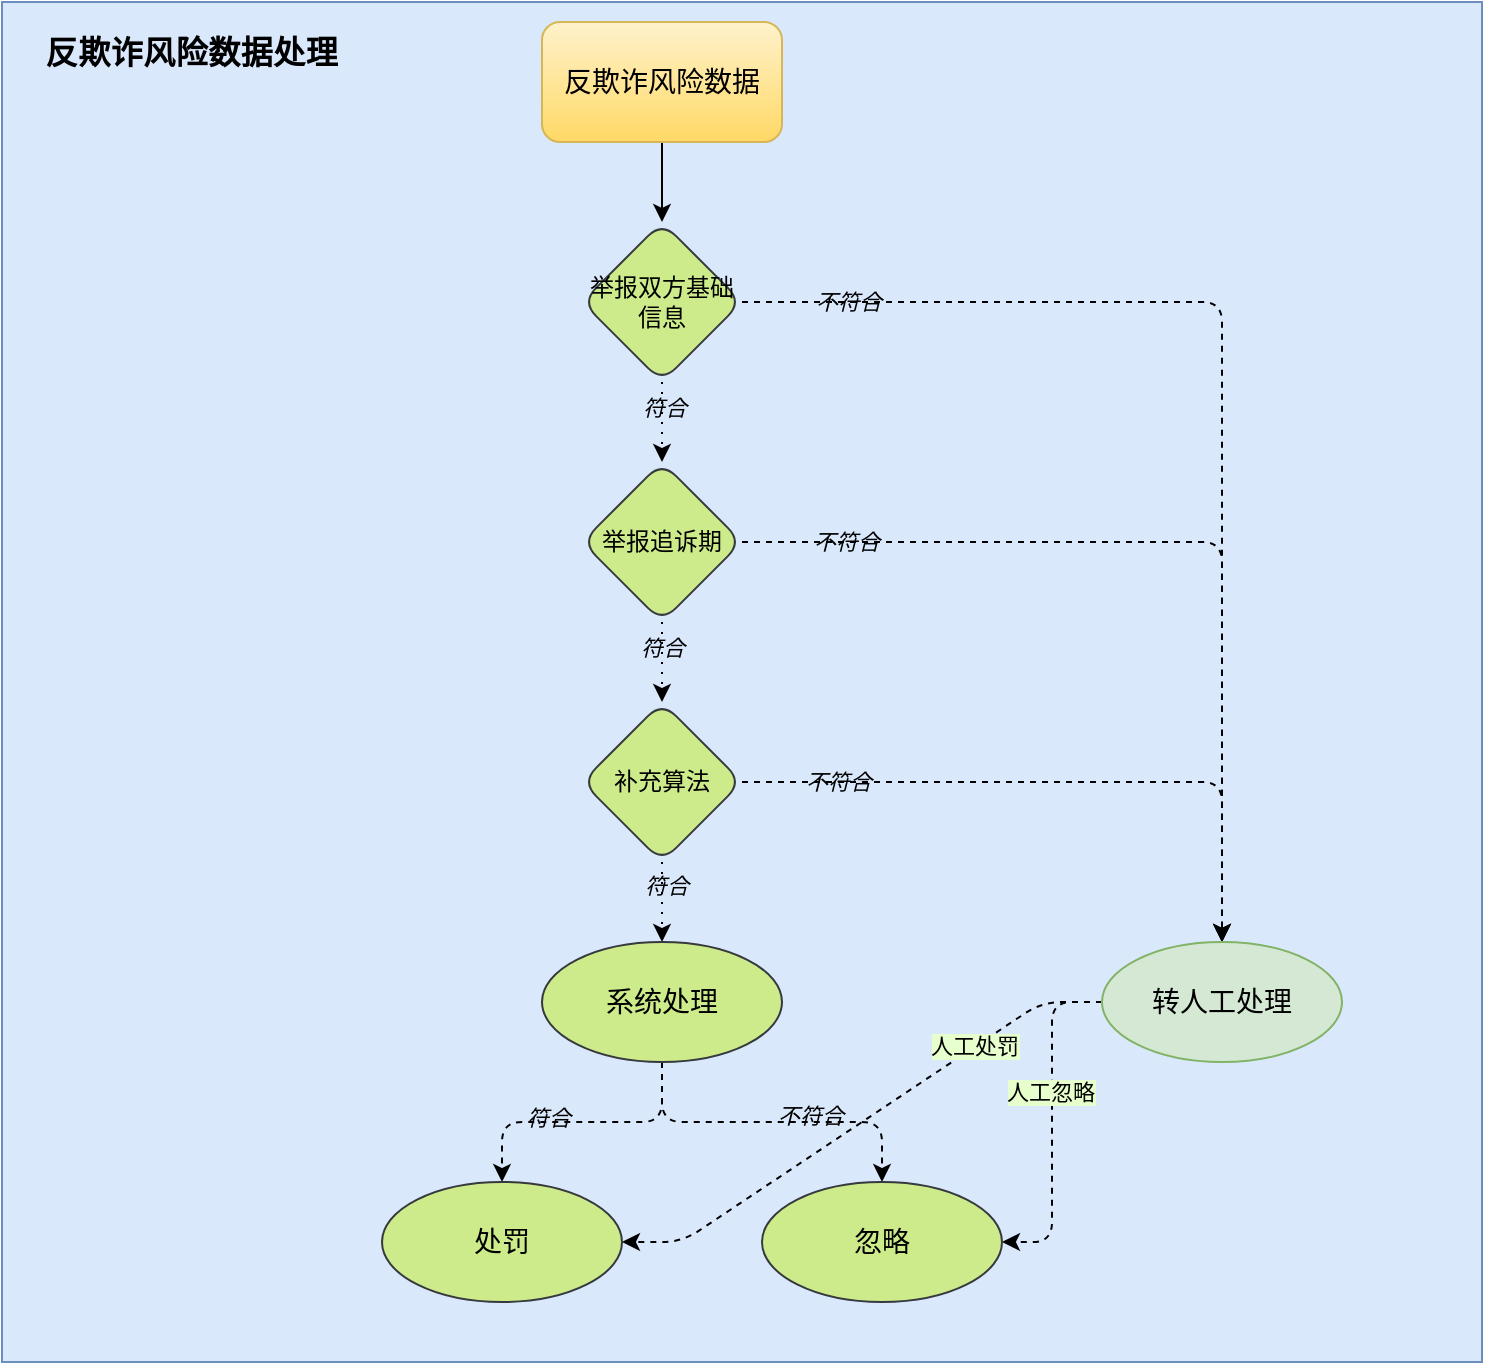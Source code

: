 <mxfile version="16.2.7" type="github">
  <diagram id="K8bH0kipLZ9rEDlnG2lr" name="Page-1">
    <mxGraphModel dx="2258" dy="786" grid="1" gridSize="10" guides="1" tooltips="1" connect="1" arrows="1" fold="1" page="1" pageScale="1" pageWidth="850" pageHeight="1400" math="0" shadow="0">
      <root>
        <mxCell id="0" />
        <mxCell id="1" parent="0" />
        <mxCell id="Bgl1Vfubp7OZOoUCv1JT-1" value="" style="text;html=1;strokeColor=#6c8ebf;fillColor=#dae8fc;align=left;verticalAlign=top;whiteSpace=wrap;fontSize=14;fontStyle=1" vertex="1" parent="1">
          <mxGeometry x="-810" y="30" width="740" height="680" as="geometry" />
        </mxCell>
        <mxCell id="Bgl1Vfubp7OZOoUCv1JT-9" value="" style="edgeStyle=orthogonalEdgeStyle;rounded=1;orthogonalLoop=1;jettySize=auto;html=1;" edge="1" parent="1" source="Bgl1Vfubp7OZOoUCv1JT-2" target="Bgl1Vfubp7OZOoUCv1JT-8">
          <mxGeometry relative="1" as="geometry" />
        </mxCell>
        <mxCell id="Bgl1Vfubp7OZOoUCv1JT-2" value="&lt;span style=&quot;font-size: 14px&quot;&gt;反欺诈风险数据&lt;/span&gt;" style="rounded=1;whiteSpace=wrap;html=1;fillColor=#fff2cc;gradientColor=#ffd966;strokeColor=#d6b656;" vertex="1" parent="1">
          <mxGeometry x="-540" y="40" width="120" height="60" as="geometry" />
        </mxCell>
        <mxCell id="Bgl1Vfubp7OZOoUCv1JT-11" value="" style="edgeStyle=orthogonalEdgeStyle;rounded=0;orthogonalLoop=1;jettySize=auto;html=1;entryX=0.5;entryY=0;entryDx=0;entryDy=0;dashed=1;dashPattern=1 4;" edge="1" parent="1" source="Bgl1Vfubp7OZOoUCv1JT-8" target="Bgl1Vfubp7OZOoUCv1JT-10">
          <mxGeometry relative="1" as="geometry" />
        </mxCell>
        <mxCell id="Bgl1Vfubp7OZOoUCv1JT-22" value="符合" style="edgeLabel;html=1;align=center;verticalAlign=middle;resizable=0;points=[];labelBackgroundColor=none;fontStyle=2" vertex="1" connectable="0" parent="Bgl1Vfubp7OZOoUCv1JT-11">
          <mxGeometry x="-0.362" y="1" relative="1" as="geometry">
            <mxPoint as="offset" />
          </mxGeometry>
        </mxCell>
        <mxCell id="Bgl1Vfubp7OZOoUCv1JT-19" value="" style="edgeStyle=orthogonalEdgeStyle;rounded=1;orthogonalLoop=1;jettySize=auto;html=1;entryX=0.5;entryY=0;entryDx=0;entryDy=0;labelBackgroundColor=default;dashed=1;" edge="1" parent="1" source="Bgl1Vfubp7OZOoUCv1JT-8" target="Bgl1Vfubp7OZOoUCv1JT-18">
          <mxGeometry relative="1" as="geometry">
            <mxPoint x="-360" y="200" as="targetPoint" />
          </mxGeometry>
        </mxCell>
        <mxCell id="Bgl1Vfubp7OZOoUCv1JT-21" value="不符合" style="edgeLabel;align=center;verticalAlign=middle;resizable=0;points=[];labelBackgroundColor=none;labelBorderColor=none;fontStyle=2;html=1;" vertex="1" connectable="0" parent="Bgl1Vfubp7OZOoUCv1JT-19">
          <mxGeometry x="-0.827" relative="1" as="geometry">
            <mxPoint x="4" as="offset" />
          </mxGeometry>
        </mxCell>
        <mxCell id="Bgl1Vfubp7OZOoUCv1JT-8" value="举报双方基础信息" style="rhombus;whiteSpace=wrap;html=1;rounded=1;fillColor=#cdeb8b;strokeColor=#36393d;" vertex="1" parent="1">
          <mxGeometry x="-520" y="140" width="80" height="80" as="geometry" />
        </mxCell>
        <mxCell id="Bgl1Vfubp7OZOoUCv1JT-13" value="" style="edgeStyle=orthogonalEdgeStyle;rounded=0;orthogonalLoop=1;jettySize=auto;html=1;dashed=1;dashPattern=1 4;" edge="1" parent="1" source="Bgl1Vfubp7OZOoUCv1JT-10" target="Bgl1Vfubp7OZOoUCv1JT-12">
          <mxGeometry relative="1" as="geometry" />
        </mxCell>
        <mxCell id="Bgl1Vfubp7OZOoUCv1JT-23" value="符合" style="edgeLabel;html=1;align=center;verticalAlign=middle;resizable=0;points=[];labelBackgroundColor=none;fontStyle=2" vertex="1" connectable="0" parent="Bgl1Vfubp7OZOoUCv1JT-13">
          <mxGeometry x="-0.382" relative="1" as="geometry">
            <mxPoint as="offset" />
          </mxGeometry>
        </mxCell>
        <mxCell id="Bgl1Vfubp7OZOoUCv1JT-24" value="" style="edgeStyle=orthogonalEdgeStyle;rounded=1;orthogonalLoop=1;jettySize=auto;html=1;entryX=0.5;entryY=0;entryDx=0;entryDy=0;dashed=1;" edge="1" parent="1" source="Bgl1Vfubp7OZOoUCv1JT-10" target="Bgl1Vfubp7OZOoUCv1JT-18">
          <mxGeometry relative="1" as="geometry">
            <mxPoint x="-360" y="300" as="targetPoint" />
          </mxGeometry>
        </mxCell>
        <mxCell id="Bgl1Vfubp7OZOoUCv1JT-25" value="不符合" style="edgeLabel;html=1;align=center;verticalAlign=middle;resizable=0;points=[];labelBackgroundColor=none;fontStyle=2" vertex="1" connectable="0" parent="Bgl1Vfubp7OZOoUCv1JT-24">
          <mxGeometry x="-0.789" y="-3" relative="1" as="geometry">
            <mxPoint x="5" y="-3" as="offset" />
          </mxGeometry>
        </mxCell>
        <mxCell id="Bgl1Vfubp7OZOoUCv1JT-10" value="举报追诉期" style="rhombus;whiteSpace=wrap;html=1;rounded=1;fillColor=#cdeb8b;strokeColor=#36393d;" vertex="1" parent="1">
          <mxGeometry x="-520" y="260" width="80" height="80" as="geometry" />
        </mxCell>
        <mxCell id="Bgl1Vfubp7OZOoUCv1JT-17" value="" style="edgeStyle=orthogonalEdgeStyle;rounded=0;orthogonalLoop=1;jettySize=auto;html=1;dashed=1;dashPattern=1 4;" edge="1" parent="1" source="Bgl1Vfubp7OZOoUCv1JT-12" target="Bgl1Vfubp7OZOoUCv1JT-16">
          <mxGeometry relative="1" as="geometry" />
        </mxCell>
        <mxCell id="Bgl1Vfubp7OZOoUCv1JT-29" value="符合" style="edgeLabel;html=1;align=center;verticalAlign=middle;resizable=0;points=[];labelBackgroundColor=none;fontStyle=2" vertex="1" connectable="0" parent="Bgl1Vfubp7OZOoUCv1JT-17">
          <mxGeometry x="-0.426" y="2" relative="1" as="geometry">
            <mxPoint as="offset" />
          </mxGeometry>
        </mxCell>
        <mxCell id="Bgl1Vfubp7OZOoUCv1JT-26" value="" style="edgeStyle=orthogonalEdgeStyle;rounded=1;orthogonalLoop=1;jettySize=auto;html=1;dashed=1;entryX=0.5;entryY=0;entryDx=0;entryDy=0;" edge="1" parent="1" source="Bgl1Vfubp7OZOoUCv1JT-12" target="Bgl1Vfubp7OZOoUCv1JT-18">
          <mxGeometry relative="1" as="geometry">
            <mxPoint x="-270" y="510" as="targetPoint" />
          </mxGeometry>
        </mxCell>
        <mxCell id="Bgl1Vfubp7OZOoUCv1JT-27" value="不符合" style="edgeLabel;html=1;align=center;verticalAlign=middle;resizable=0;points=[];labelBackgroundColor=none;fontStyle=2" vertex="1" connectable="0" parent="Bgl1Vfubp7OZOoUCv1JT-26">
          <mxGeometry x="-0.708" y="1" relative="1" as="geometry">
            <mxPoint x="1" y="1" as="offset" />
          </mxGeometry>
        </mxCell>
        <mxCell id="Bgl1Vfubp7OZOoUCv1JT-12" value="补充算法" style="rhombus;whiteSpace=wrap;html=1;rounded=1;fillColor=#cdeb8b;strokeColor=#36393d;" vertex="1" parent="1">
          <mxGeometry x="-520" y="380" width="80" height="80" as="geometry" />
        </mxCell>
        <mxCell id="Bgl1Vfubp7OZOoUCv1JT-35" value="" style="edgeStyle=orthogonalEdgeStyle;rounded=1;orthogonalLoop=1;jettySize=auto;html=1;labelBackgroundColor=default;dashed=1;" edge="1" parent="1" source="Bgl1Vfubp7OZOoUCv1JT-16" target="Bgl1Vfubp7OZOoUCv1JT-34">
          <mxGeometry relative="1" as="geometry" />
        </mxCell>
        <mxCell id="Bgl1Vfubp7OZOoUCv1JT-41" value="不符合" style="edgeLabel;html=1;align=center;verticalAlign=middle;resizable=0;points=[];labelBackgroundColor=none;fontStyle=2" vertex="1" connectable="0" parent="Bgl1Vfubp7OZOoUCv1JT-35">
          <mxGeometry x="0.217" y="3" relative="1" as="geometry">
            <mxPoint as="offset" />
          </mxGeometry>
        </mxCell>
        <mxCell id="Bgl1Vfubp7OZOoUCv1JT-37" value="" style="edgeStyle=orthogonalEdgeStyle;rounded=1;orthogonalLoop=1;jettySize=auto;html=1;labelBackgroundColor=default;dashed=1;" edge="1" parent="1" source="Bgl1Vfubp7OZOoUCv1JT-16" target="Bgl1Vfubp7OZOoUCv1JT-36">
          <mxGeometry relative="1" as="geometry" />
        </mxCell>
        <mxCell id="Bgl1Vfubp7OZOoUCv1JT-40" value="&lt;span style=&quot;&quot;&gt;符合&lt;/span&gt;" style="edgeLabel;html=1;align=center;verticalAlign=middle;resizable=0;points=[];labelBackgroundColor=none;fontStyle=2" vertex="1" connectable="0" parent="Bgl1Vfubp7OZOoUCv1JT-37">
          <mxGeometry x="0.246" y="-2" relative="1" as="geometry">
            <mxPoint as="offset" />
          </mxGeometry>
        </mxCell>
        <mxCell id="Bgl1Vfubp7OZOoUCv1JT-16" value="&lt;span style=&quot;font-size: 14px&quot;&gt;系统处理&lt;/span&gt;" style="ellipse;whiteSpace=wrap;html=1;rounded=1;fillColor=#cdeb8b;strokeColor=#36393d;" vertex="1" parent="1">
          <mxGeometry x="-540" y="500" width="120" height="60" as="geometry" />
        </mxCell>
        <mxCell id="Bgl1Vfubp7OZOoUCv1JT-73" value="" style="edgeStyle=orthogonalEdgeStyle;rounded=1;orthogonalLoop=1;jettySize=auto;html=1;dashed=1;labelBackgroundColor=default;fontSize=11;entryX=1;entryY=0.5;entryDx=0;entryDy=0;" edge="1" parent="1" source="Bgl1Vfubp7OZOoUCv1JT-18" target="Bgl1Vfubp7OZOoUCv1JT-34">
          <mxGeometry relative="1" as="geometry">
            <mxPoint x="-250" y="640" as="targetPoint" />
          </mxGeometry>
        </mxCell>
        <mxCell id="Bgl1Vfubp7OZOoUCv1JT-76" value="人工忽略" style="edgeLabel;html=1;align=center;verticalAlign=middle;resizable=0;points=[];fontSize=11;labelBackgroundColor=#E6FFCC;" vertex="1" connectable="0" parent="Bgl1Vfubp7OZOoUCv1JT-73">
          <mxGeometry x="-0.176" y="-1" relative="1" as="geometry">
            <mxPoint as="offset" />
          </mxGeometry>
        </mxCell>
        <mxCell id="Bgl1Vfubp7OZOoUCv1JT-74" value="" style="edgeStyle=entityRelationEdgeStyle;rounded=1;orthogonalLoop=1;jettySize=auto;html=1;dashed=1;labelBackgroundColor=default;fontSize=11;entryX=1;entryY=0.5;entryDx=0;entryDy=0;" edge="1" parent="1" source="Bgl1Vfubp7OZOoUCv1JT-18" target="Bgl1Vfubp7OZOoUCv1JT-36">
          <mxGeometry relative="1" as="geometry">
            <mxPoint x="-250" y="640" as="targetPoint" />
          </mxGeometry>
        </mxCell>
        <mxCell id="Bgl1Vfubp7OZOoUCv1JT-75" value="人工处罚" style="edgeLabel;html=1;align=center;verticalAlign=middle;resizable=0;points=[];fontSize=11;labelBackgroundColor=#E6FFCC;" vertex="1" connectable="0" parent="Bgl1Vfubp7OZOoUCv1JT-74">
          <mxGeometry x="-0.494" y="-1" relative="1" as="geometry">
            <mxPoint as="offset" />
          </mxGeometry>
        </mxCell>
        <mxCell id="Bgl1Vfubp7OZOoUCv1JT-18" value="&lt;span style=&quot;font-size: 14px&quot;&gt;转人工处理&lt;/span&gt;" style="ellipse;whiteSpace=wrap;html=1;rounded=1;fillColor=#d5e8d4;strokeColor=#82b366;" vertex="1" parent="1">
          <mxGeometry x="-260" y="500" width="120" height="60" as="geometry" />
        </mxCell>
        <mxCell id="Bgl1Vfubp7OZOoUCv1JT-34" value="&lt;p class=&quot;MsoNormal&quot;&gt;&lt;span&gt;&lt;span style=&quot;font-size: 10.5pt&quot;&gt;&lt;font face=&quot;宋体&quot;&gt;忽略&lt;/font&gt;&lt;/span&gt;&lt;/span&gt;&lt;/p&gt;" style="ellipse;whiteSpace=wrap;html=1;rounded=1;fillColor=#cdeb8b;strokeColor=#36393d;fontStyle=0" vertex="1" parent="1">
          <mxGeometry x="-430" y="620" width="120" height="60" as="geometry" />
        </mxCell>
        <mxCell id="Bgl1Vfubp7OZOoUCv1JT-36" value="&lt;p class=&quot;MsoNormal&quot;&gt;&lt;span&gt;&lt;span style=&quot;font-size: 10.5pt&quot;&gt;&lt;font face=&quot;宋体&quot;&gt;处罚&lt;/font&gt;&lt;/span&gt;&lt;/span&gt;&lt;/p&gt;" style="ellipse;whiteSpace=wrap;html=1;rounded=1;fillColor=#cdeb8b;strokeColor=#36393d;fontStyle=0" vertex="1" parent="1">
          <mxGeometry x="-620" y="620" width="120" height="60" as="geometry" />
        </mxCell>
        <mxCell id="Bgl1Vfubp7OZOoUCv1JT-77" value="&lt;p class=&quot;MsoNormal&quot;&gt;&lt;b&gt;&lt;span style=&quot;letter-spacing: 0.2pt ; font-size: 12.0pt&quot;&gt;&lt;font face=&quot;宋体&quot;&gt;反欺诈风险数据处理&lt;/font&gt;&lt;/span&gt;&lt;/b&gt;&lt;/p&gt;" style="text;html=1;fillColor=none;align=center;verticalAlign=middle;whiteSpace=wrap;rounded=0;labelBackgroundColor=none;labelBorderColor=none;fontSize=11;" vertex="1" parent="1">
          <mxGeometry x="-800" y="40" width="170" height="30" as="geometry" />
        </mxCell>
      </root>
    </mxGraphModel>
  </diagram>
</mxfile>
